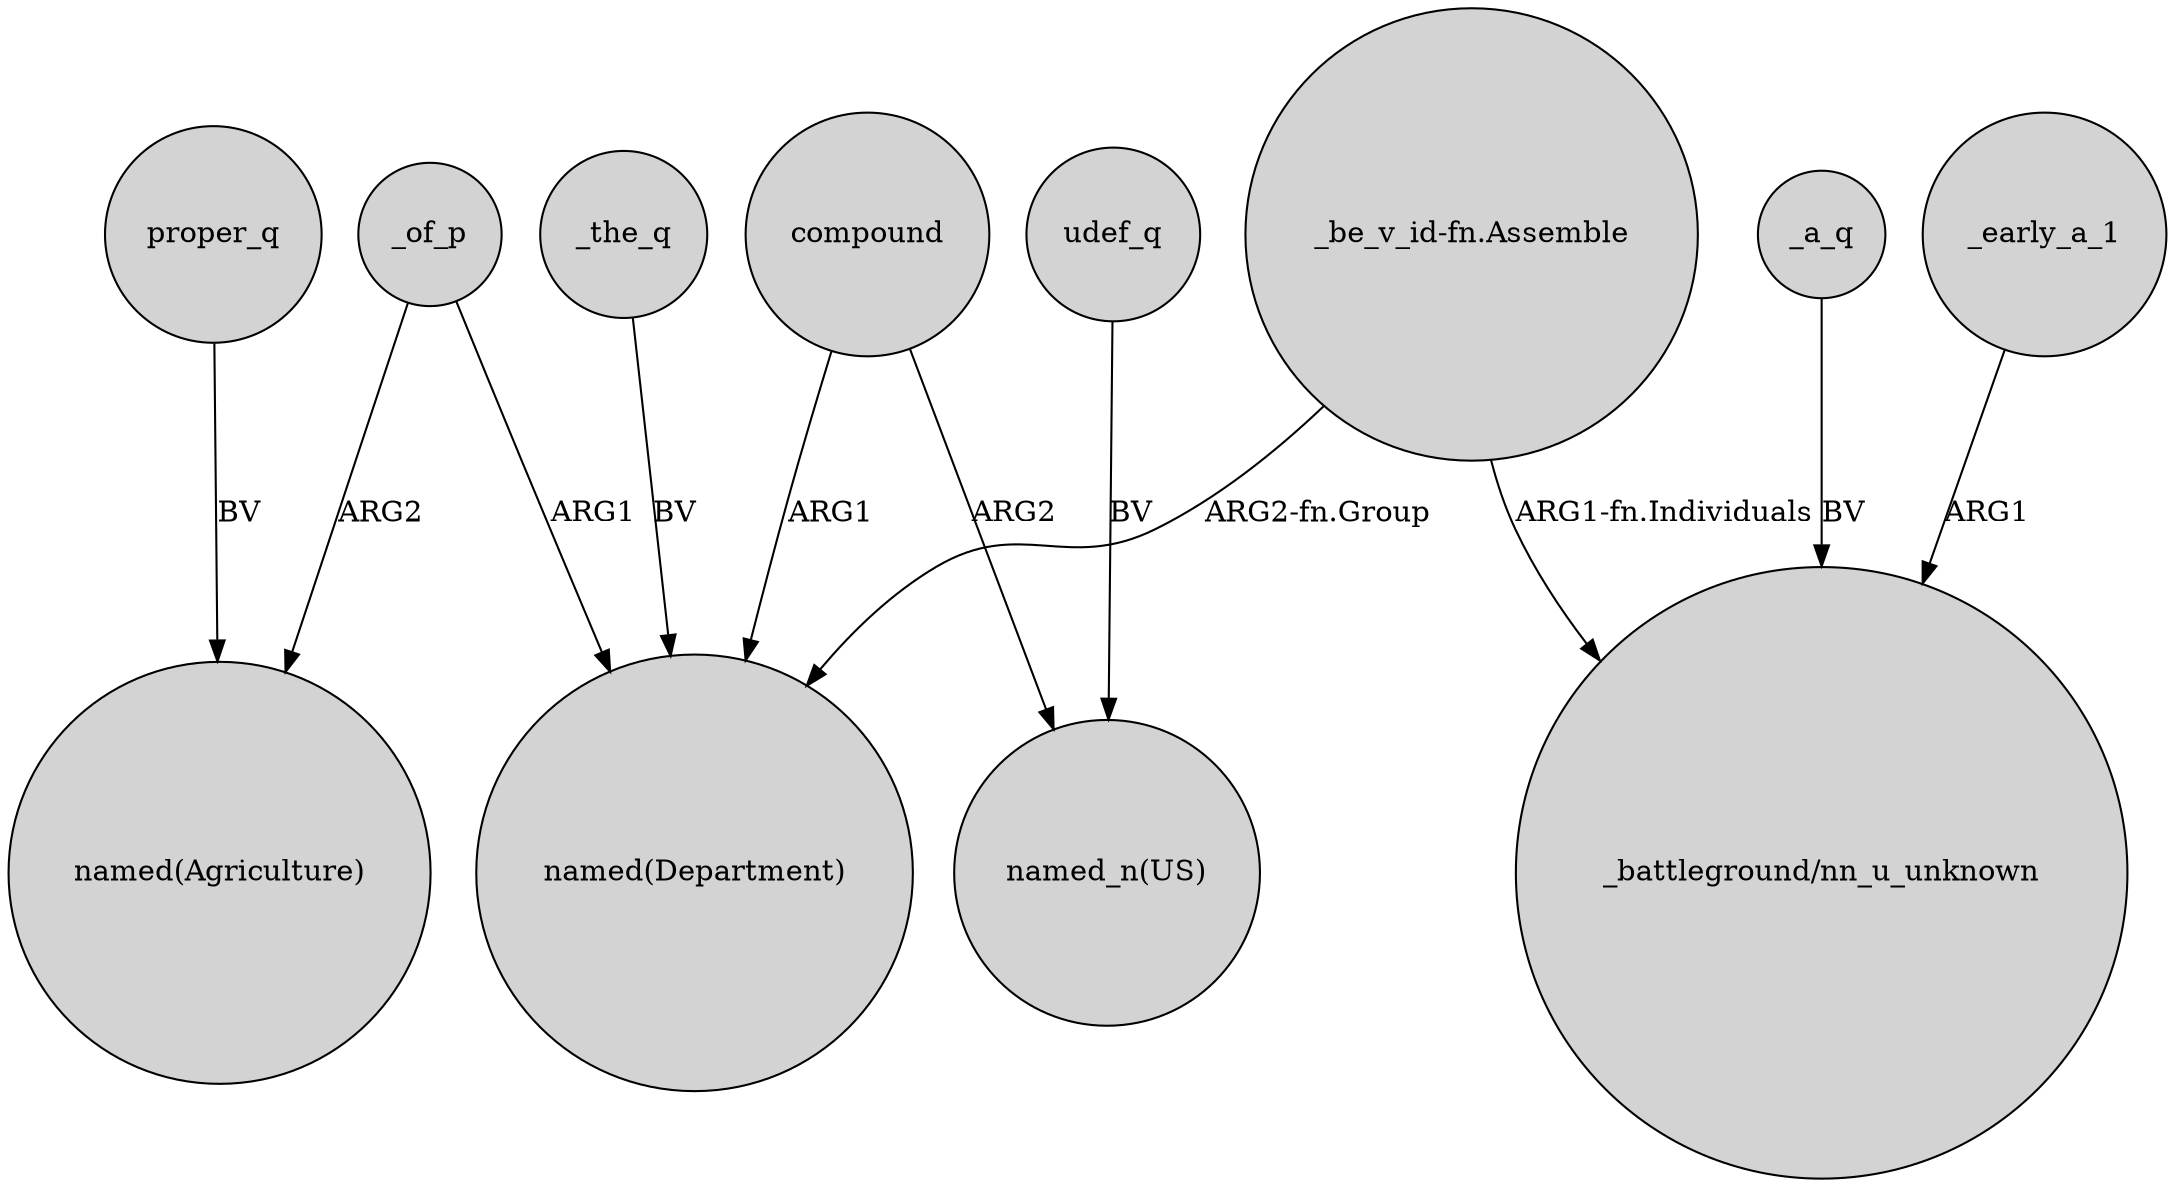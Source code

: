 digraph {
	node [shape=circle style=filled]
	proper_q -> "named(Agriculture)" [label=BV]
	compound -> "named(Department)" [label=ARG1]
	"_be_v_id-fn.Assemble" -> "_battleground/nn_u_unknown" [label="ARG1-fn.Individuals"]
	"_be_v_id-fn.Assemble" -> "named(Department)" [label="ARG2-fn.Group"]
	_of_p -> "named(Department)" [label=ARG1]
	_early_a_1 -> "_battleground/nn_u_unknown" [label=ARG1]
	compound -> "named_n(US)" [label=ARG2]
	udef_q -> "named_n(US)" [label=BV]
	_the_q -> "named(Department)" [label=BV]
	_of_p -> "named(Agriculture)" [label=ARG2]
	_a_q -> "_battleground/nn_u_unknown" [label=BV]
}
